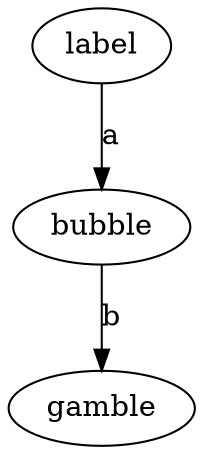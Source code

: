 digraph  {0 [label="label"];1 [label="bubble"];2 [label="gamble"];0 -> 1  [key=0, label=a];1 -> 2  [key=0, label=b];}
